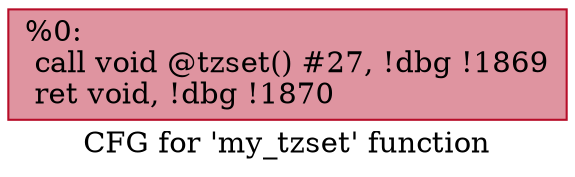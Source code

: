 digraph "CFG for 'my_tzset' function" {
	label="CFG for 'my_tzset' function";

	Node0x25f25a0 [shape=record,color="#b70d28ff", style=filled, fillcolor="#b70d2870",label="{%0:\l  call void @tzset() #27, !dbg !1869\l  ret void, !dbg !1870\l}"];
}
